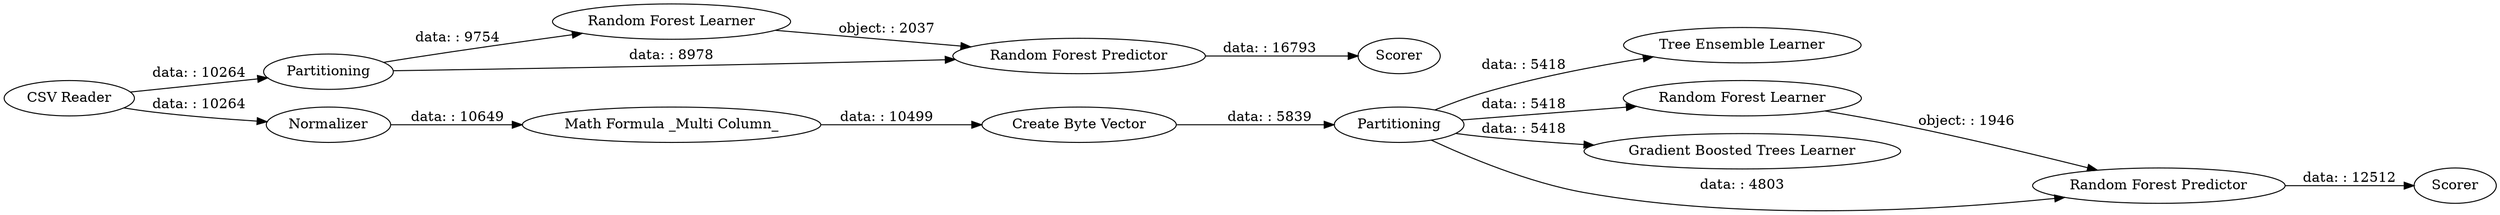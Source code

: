 digraph {
	"-5536940944180027052_41" [label="Tree Ensemble Learner"]
	"-5536940944180027052_31" [label="Create Byte Vector"]
	"-5536940944180027052_38" [label=Partitioning]
	"-5536940944180027052_35" [label="Math Formula _Multi Column_"]
	"-5536940944180027052_10" [label="Random Forest Learner"]
	"-5536940944180027052_36" [label=Normalizer]
	"-5536940944180027052_12" [label=Scorer]
	"-5536940944180027052_39" [label=Scorer]
	"-5536940944180027052_40" [label="Random Forest Learner"]
	"-5536940944180027052_34" [label="CSV Reader"]
	"-5536940944180027052_9" [label=Partitioning]
	"-5536940944180027052_42" [label="Gradient Boosted Trees Learner"]
	"-5536940944180027052_37" [label="Random Forest Predictor"]
	"-5536940944180027052_11" [label="Random Forest Predictor"]
	"-5536940944180027052_9" -> "-5536940944180027052_10" [label="data: : 5418"]
	"-5536940944180027052_34" -> "-5536940944180027052_36" [label="data: : 10264"]
	"-5536940944180027052_34" -> "-5536940944180027052_38" [label="data: : 10264"]
	"-5536940944180027052_11" -> "-5536940944180027052_12" [label="data: : 12512"]
	"-5536940944180027052_9" -> "-5536940944180027052_41" [label="data: : 5418"]
	"-5536940944180027052_36" -> "-5536940944180027052_35" [label="data: : 10649"]
	"-5536940944180027052_35" -> "-5536940944180027052_31" [label="data: : 10499"]
	"-5536940944180027052_9" -> "-5536940944180027052_42" [label="data: : 5418"]
	"-5536940944180027052_40" -> "-5536940944180027052_37" [label="object: : 2037"]
	"-5536940944180027052_38" -> "-5536940944180027052_37" [label="data: : 8978"]
	"-5536940944180027052_38" -> "-5536940944180027052_40" [label="data: : 9754"]
	"-5536940944180027052_37" -> "-5536940944180027052_39" [label="data: : 16793"]
	"-5536940944180027052_31" -> "-5536940944180027052_9" [label="data: : 5839"]
	"-5536940944180027052_9" -> "-5536940944180027052_11" [label="data: : 4803"]
	"-5536940944180027052_10" -> "-5536940944180027052_11" [label="object: : 1946"]
	rankdir=LR
}
